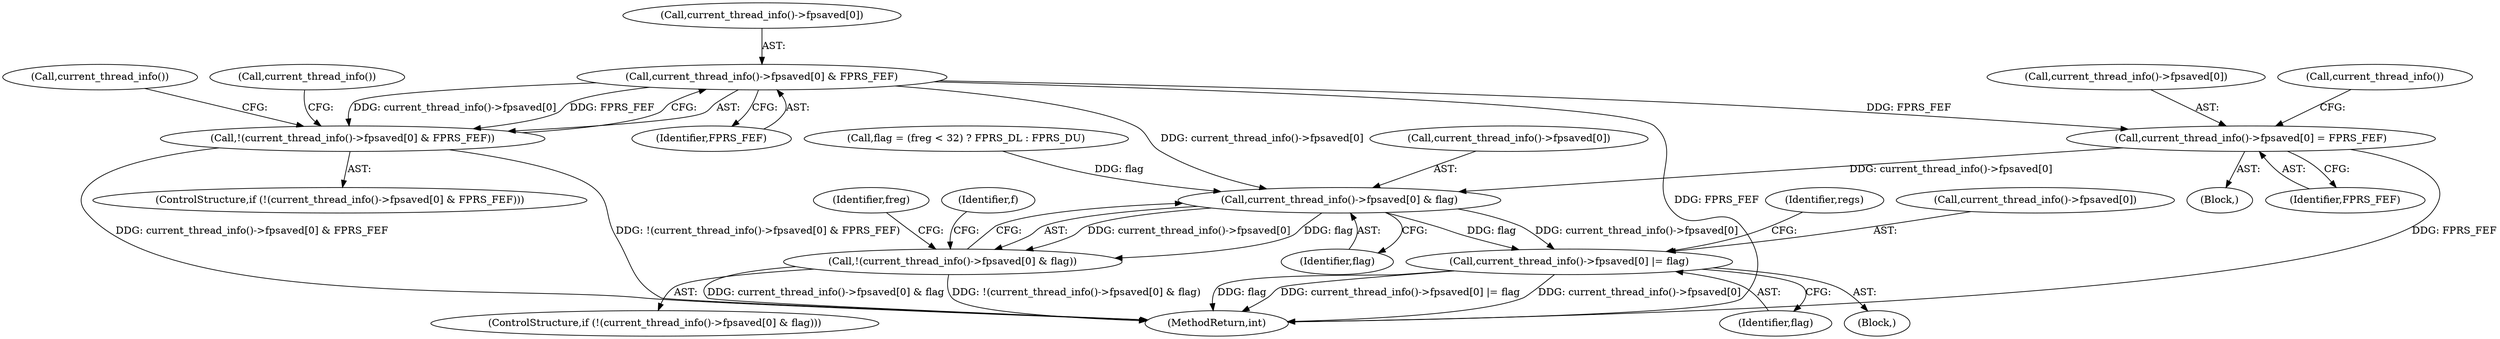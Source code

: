 digraph "0_linux_a8b0ca17b80e92faab46ee7179ba9e99ccb61233_36@API" {
"1000527" [label="(Call,current_thread_info()->fpsaved[0] & FPRS_FEF)"];
"1000526" [label="(Call,!(current_thread_info()->fpsaved[0] & FPRS_FEF))"];
"1000535" [label="(Call,current_thread_info()->fpsaved[0] = FPRS_FEF)"];
"1000551" [label="(Call,current_thread_info()->fpsaved[0] & flag)"];
"1000550" [label="(Call,!(current_thread_info()->fpsaved[0] & flag))"];
"1000594" [label="(Call,current_thread_info()->fpsaved[0] |= flag)"];
"1000552" [label="(Call,current_thread_info()->fpsaved[0])"];
"1000527" [label="(Call,current_thread_info()->fpsaved[0] & FPRS_FEF)"];
"1000561" [label="(Identifier,freg)"];
"1000525" [label="(ControlStructure,if (!(current_thread_info()->fpsaved[0] & FPRS_FEF)))"];
"1000142" [label="(Call,flag = (freg < 32) ? FPRS_DL : FPRS_DU)"];
"1000536" [label="(Call,current_thread_info()->fpsaved[0])"];
"1000549" [label="(ControlStructure,if (!(current_thread_info()->fpsaved[0] & flag)))"];
"1000605" [label="(MethodReturn,int)"];
"1000541" [label="(Identifier,FPRS_FEF)"];
"1000594" [label="(Call,current_thread_info()->fpsaved[0] |= flag)"];
"1000533" [label="(Identifier,FPRS_FEF)"];
"1000551" [label="(Call,current_thread_info()->fpsaved[0] & flag)"];
"1000535" [label="(Call,current_thread_info()->fpsaved[0] = FPRS_FEF)"];
"1000595" [label="(Call,current_thread_info()->fpsaved[0])"];
"1000526" [label="(Call,!(current_thread_info()->fpsaved[0] & FPRS_FEF))"];
"1000550" [label="(Call,!(current_thread_info()->fpsaved[0] & flag))"];
"1000587" [label="(Identifier,f)"];
"1000545" [label="(Call,current_thread_info())"];
"1000534" [label="(Block,)"];
"1000528" [label="(Call,current_thread_info()->fpsaved[0])"];
"1000554" [label="(Call,current_thread_info())"];
"1000602" [label="(Identifier,regs)"];
"1000600" [label="(Identifier,flag)"];
"1000332" [label="(Block,)"];
"1000538" [label="(Call,current_thread_info())"];
"1000557" [label="(Identifier,flag)"];
"1000527" -> "1000526"  [label="AST: "];
"1000527" -> "1000533"  [label="CFG: "];
"1000528" -> "1000527"  [label="AST: "];
"1000533" -> "1000527"  [label="AST: "];
"1000526" -> "1000527"  [label="CFG: "];
"1000527" -> "1000605"  [label="DDG: FPRS_FEF"];
"1000527" -> "1000526"  [label="DDG: current_thread_info()->fpsaved[0]"];
"1000527" -> "1000526"  [label="DDG: FPRS_FEF"];
"1000527" -> "1000535"  [label="DDG: FPRS_FEF"];
"1000527" -> "1000551"  [label="DDG: current_thread_info()->fpsaved[0]"];
"1000526" -> "1000525"  [label="AST: "];
"1000538" -> "1000526"  [label="CFG: "];
"1000554" -> "1000526"  [label="CFG: "];
"1000526" -> "1000605"  [label="DDG: !(current_thread_info()->fpsaved[0] & FPRS_FEF)"];
"1000526" -> "1000605"  [label="DDG: current_thread_info()->fpsaved[0] & FPRS_FEF"];
"1000535" -> "1000534"  [label="AST: "];
"1000535" -> "1000541"  [label="CFG: "];
"1000536" -> "1000535"  [label="AST: "];
"1000541" -> "1000535"  [label="AST: "];
"1000545" -> "1000535"  [label="CFG: "];
"1000535" -> "1000605"  [label="DDG: FPRS_FEF"];
"1000535" -> "1000551"  [label="DDG: current_thread_info()->fpsaved[0]"];
"1000551" -> "1000550"  [label="AST: "];
"1000551" -> "1000557"  [label="CFG: "];
"1000552" -> "1000551"  [label="AST: "];
"1000557" -> "1000551"  [label="AST: "];
"1000550" -> "1000551"  [label="CFG: "];
"1000551" -> "1000550"  [label="DDG: current_thread_info()->fpsaved[0]"];
"1000551" -> "1000550"  [label="DDG: flag"];
"1000142" -> "1000551"  [label="DDG: flag"];
"1000551" -> "1000594"  [label="DDG: current_thread_info()->fpsaved[0]"];
"1000551" -> "1000594"  [label="DDG: flag"];
"1000550" -> "1000549"  [label="AST: "];
"1000561" -> "1000550"  [label="CFG: "];
"1000587" -> "1000550"  [label="CFG: "];
"1000550" -> "1000605"  [label="DDG: !(current_thread_info()->fpsaved[0] & flag)"];
"1000550" -> "1000605"  [label="DDG: current_thread_info()->fpsaved[0] & flag"];
"1000594" -> "1000332"  [label="AST: "];
"1000594" -> "1000600"  [label="CFG: "];
"1000595" -> "1000594"  [label="AST: "];
"1000600" -> "1000594"  [label="AST: "];
"1000602" -> "1000594"  [label="CFG: "];
"1000594" -> "1000605"  [label="DDG: current_thread_info()->fpsaved[0]"];
"1000594" -> "1000605"  [label="DDG: flag"];
"1000594" -> "1000605"  [label="DDG: current_thread_info()->fpsaved[0] |= flag"];
}
